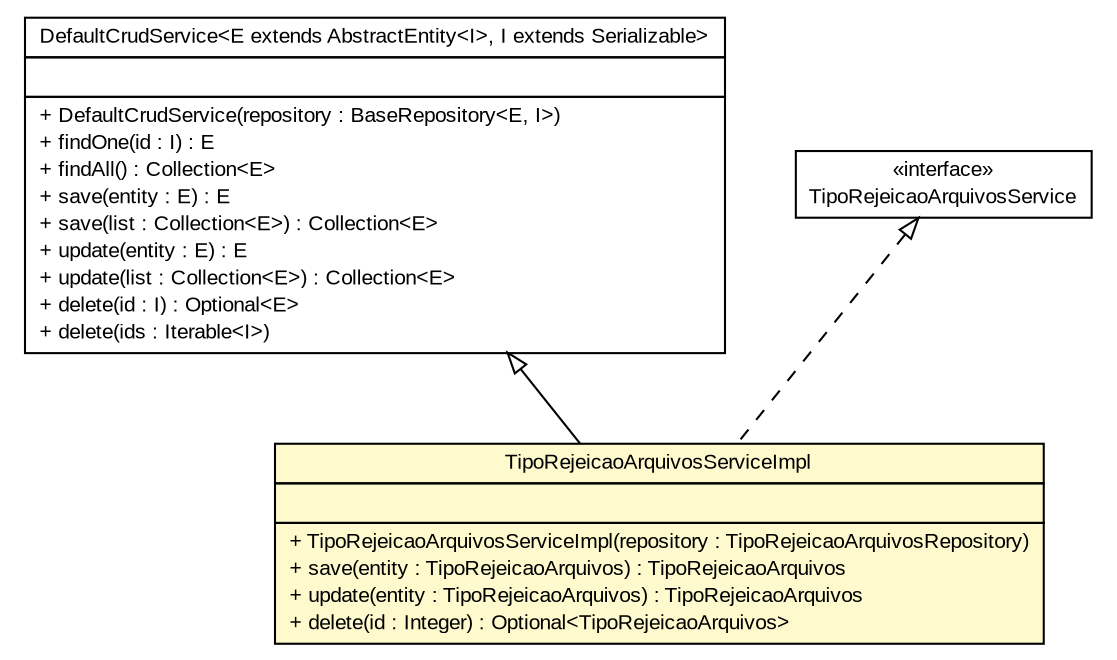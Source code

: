 #!/usr/local/bin/dot
#
# Class diagram 
# Generated by UMLGraph version R5_6 (http://www.umlgraph.org/)
#

digraph G {
	edge [fontname="arial",fontsize=10,labelfontname="arial",labelfontsize=10];
	node [fontname="arial",fontsize=10,shape=plaintext];
	nodesep=0.25;
	ranksep=0.5;
	// br.gov.to.sefaz.business.service.impl.DefaultCrudService<E extends br.gov.to.sefaz.persistence.entity.AbstractEntity<I>, I extends java.io.Serializable>
	c1057851 [label=<<table title="br.gov.to.sefaz.business.service.impl.DefaultCrudService" border="0" cellborder="1" cellspacing="0" cellpadding="2" port="p" href="../../../../../business/service/impl/DefaultCrudService.html">
		<tr><td><table border="0" cellspacing="0" cellpadding="1">
<tr><td align="center" balign="center"> DefaultCrudService&lt;E extends AbstractEntity&lt;I&gt;, I extends Serializable&gt; </td></tr>
		</table></td></tr>
		<tr><td><table border="0" cellspacing="0" cellpadding="1">
<tr><td align="left" balign="left">  </td></tr>
		</table></td></tr>
		<tr><td><table border="0" cellspacing="0" cellpadding="1">
<tr><td align="left" balign="left"> + DefaultCrudService(repository : BaseRepository&lt;E, I&gt;) </td></tr>
<tr><td align="left" balign="left"> + findOne(id : I) : E </td></tr>
<tr><td align="left" balign="left"> + findAll() : Collection&lt;E&gt; </td></tr>
<tr><td align="left" balign="left"> + save(entity : E) : E </td></tr>
<tr><td align="left" balign="left"> + save(list : Collection&lt;E&gt;) : Collection&lt;E&gt; </td></tr>
<tr><td align="left" balign="left"> + update(entity : E) : E </td></tr>
<tr><td align="left" balign="left"> + update(list : Collection&lt;E&gt;) : Collection&lt;E&gt; </td></tr>
<tr><td align="left" balign="left"> + delete(id : I) : Optional&lt;E&gt; </td></tr>
<tr><td align="left" balign="left"> + delete(ids : Iterable&lt;I&gt;) </td></tr>
		</table></td></tr>
		</table>>, URL="../../../../../business/service/impl/DefaultCrudService.html", fontname="arial", fontcolor="black", fontsize=10.0];
	// br.gov.to.sefaz.arr.parametros.business.service.TipoRejeicaoArquivosService
	c1058239 [label=<<table title="br.gov.to.sefaz.arr.parametros.business.service.TipoRejeicaoArquivosService" border="0" cellborder="1" cellspacing="0" cellpadding="2" port="p" href="../TipoRejeicaoArquivosService.html">
		<tr><td><table border="0" cellspacing="0" cellpadding="1">
<tr><td align="center" balign="center"> &#171;interface&#187; </td></tr>
<tr><td align="center" balign="center"> TipoRejeicaoArquivosService </td></tr>
		</table></td></tr>
		</table>>, URL="../TipoRejeicaoArquivosService.html", fontname="arial", fontcolor="black", fontsize=10.0];
	// br.gov.to.sefaz.arr.parametros.business.service.impl.TipoRejeicaoArquivosServiceImpl
	c1058266 [label=<<table title="br.gov.to.sefaz.arr.parametros.business.service.impl.TipoRejeicaoArquivosServiceImpl" border="0" cellborder="1" cellspacing="0" cellpadding="2" port="p" bgcolor="lemonChiffon" href="./TipoRejeicaoArquivosServiceImpl.html">
		<tr><td><table border="0" cellspacing="0" cellpadding="1">
<tr><td align="center" balign="center"> TipoRejeicaoArquivosServiceImpl </td></tr>
		</table></td></tr>
		<tr><td><table border="0" cellspacing="0" cellpadding="1">
<tr><td align="left" balign="left">  </td></tr>
		</table></td></tr>
		<tr><td><table border="0" cellspacing="0" cellpadding="1">
<tr><td align="left" balign="left"> + TipoRejeicaoArquivosServiceImpl(repository : TipoRejeicaoArquivosRepository) </td></tr>
<tr><td align="left" balign="left"> + save(entity : TipoRejeicaoArquivos) : TipoRejeicaoArquivos </td></tr>
<tr><td align="left" balign="left"> + update(entity : TipoRejeicaoArquivos) : TipoRejeicaoArquivos </td></tr>
<tr><td align="left" balign="left"> + delete(id : Integer) : Optional&lt;TipoRejeicaoArquivos&gt; </td></tr>
		</table></td></tr>
		</table>>, URL="./TipoRejeicaoArquivosServiceImpl.html", fontname="arial", fontcolor="black", fontsize=10.0];
	//br.gov.to.sefaz.arr.parametros.business.service.impl.TipoRejeicaoArquivosServiceImpl extends br.gov.to.sefaz.business.service.impl.DefaultCrudService<br.gov.to.sefaz.arr.persistence.entity.TipoRejeicaoArquivos, java.lang.Integer>
	c1057851:p -> c1058266:p [dir=back,arrowtail=empty];
	//br.gov.to.sefaz.arr.parametros.business.service.impl.TipoRejeicaoArquivosServiceImpl implements br.gov.to.sefaz.arr.parametros.business.service.TipoRejeicaoArquivosService
	c1058239:p -> c1058266:p [dir=back,arrowtail=empty,style=dashed];
}

